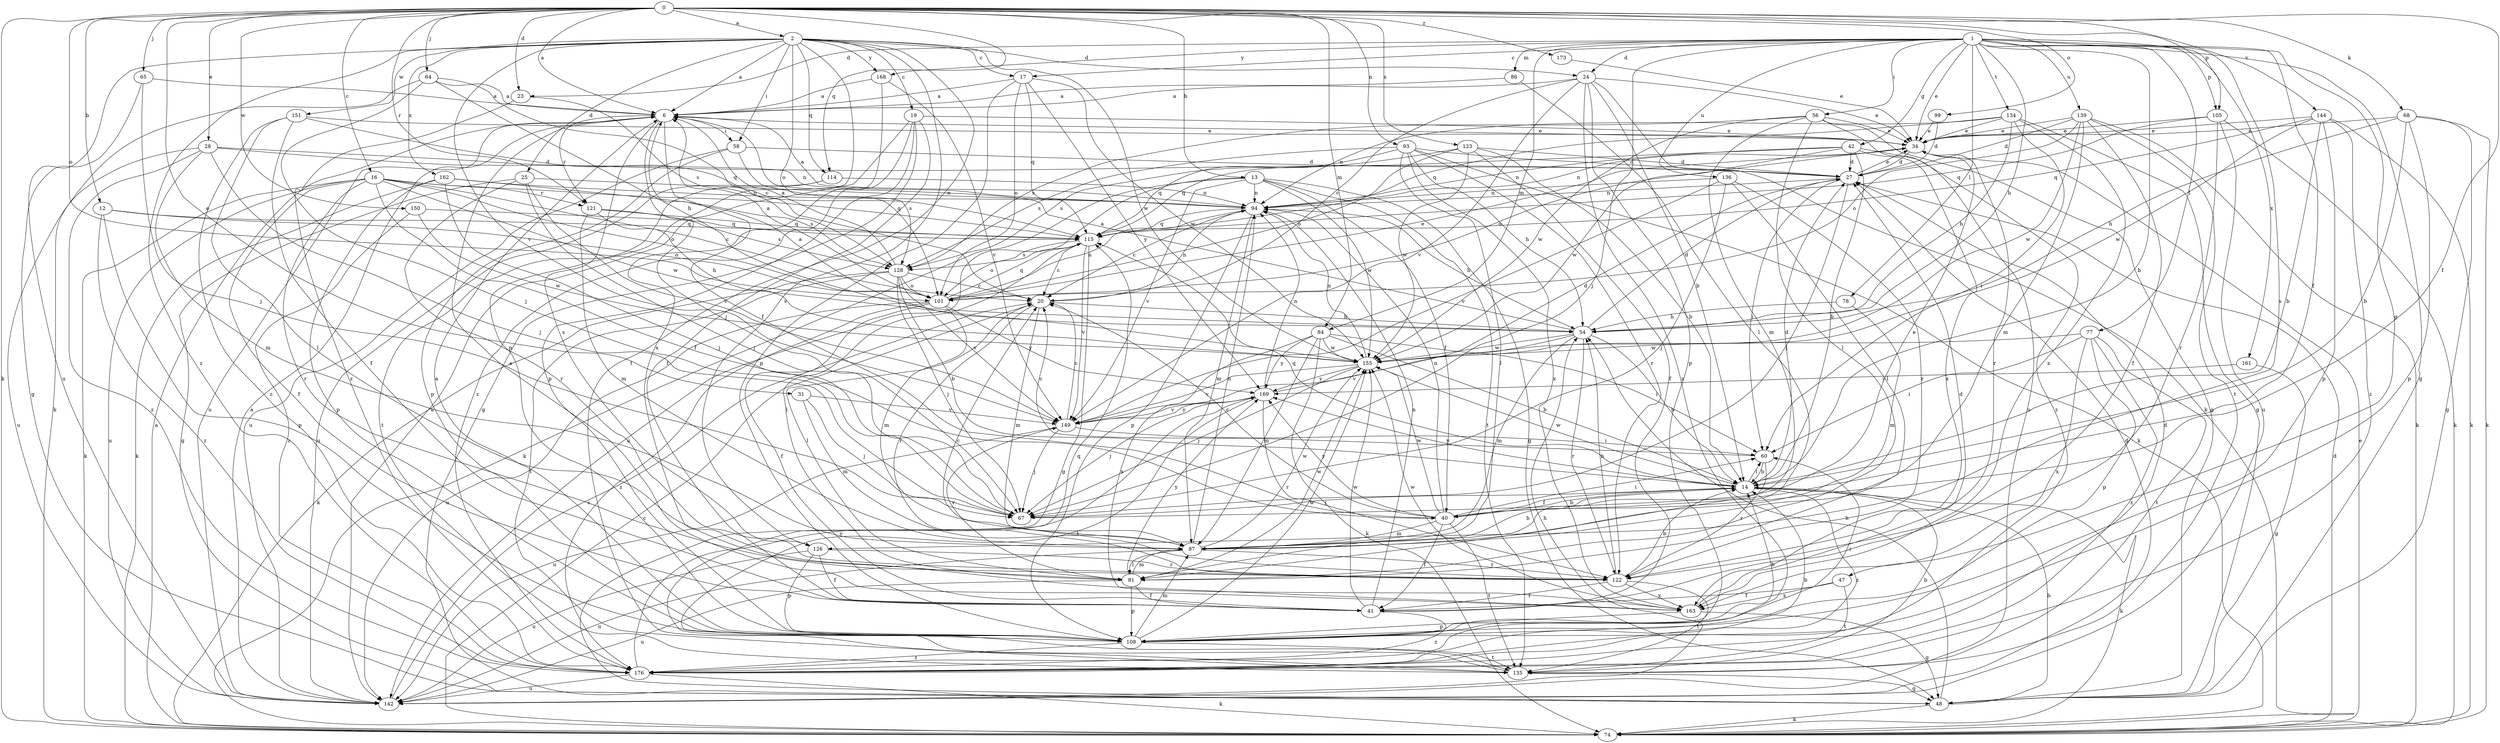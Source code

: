 strict digraph  {
0;
1;
2;
6;
12;
13;
14;
16;
17;
19;
20;
23;
24;
25;
27;
28;
31;
34;
40;
41;
42;
47;
48;
54;
56;
58;
60;
64;
65;
67;
68;
74;
77;
78;
81;
84;
86;
87;
93;
94;
99;
101;
105;
108;
114;
115;
121;
122;
123;
126;
128;
134;
135;
136;
139;
142;
144;
149;
150;
151;
155;
161;
162;
163;
168;
169;
173;
176;
0 -> 2  [label=a];
0 -> 6  [label=a];
0 -> 12  [label=b];
0 -> 13  [label=b];
0 -> 16  [label=c];
0 -> 23  [label=d];
0 -> 28  [label=e];
0 -> 31  [label=e];
0 -> 40  [label=f];
0 -> 64  [label=j];
0 -> 65  [label=j];
0 -> 68  [label=k];
0 -> 74  [label=k];
0 -> 84  [label=m];
0 -> 93  [label=n];
0 -> 99  [label=o];
0 -> 101  [label=o];
0 -> 105  [label=p];
0 -> 114  [label=q];
0 -> 121  [label=r];
0 -> 123  [label=s];
0 -> 144  [label=v];
0 -> 150  [label=w];
0 -> 173  [label=z];
1 -> 14  [label=b];
1 -> 17  [label=c];
1 -> 23  [label=d];
1 -> 24  [label=d];
1 -> 34  [label=e];
1 -> 40  [label=f];
1 -> 42  [label=g];
1 -> 47  [label=g];
1 -> 48  [label=g];
1 -> 54  [label=h];
1 -> 56  [label=i];
1 -> 67  [label=j];
1 -> 77  [label=l];
1 -> 78  [label=l];
1 -> 84  [label=m];
1 -> 86  [label=m];
1 -> 105  [label=p];
1 -> 126  [label=s];
1 -> 134  [label=t];
1 -> 136  [label=u];
1 -> 139  [label=u];
1 -> 161  [label=x];
1 -> 168  [label=y];
2 -> 6  [label=a];
2 -> 17  [label=c];
2 -> 19  [label=c];
2 -> 24  [label=d];
2 -> 25  [label=d];
2 -> 58  [label=i];
2 -> 101  [label=o];
2 -> 108  [label=p];
2 -> 114  [label=q];
2 -> 126  [label=s];
2 -> 135  [label=t];
2 -> 142  [label=u];
2 -> 149  [label=v];
2 -> 151  [label=w];
2 -> 155  [label=w];
2 -> 162  [label=x];
2 -> 168  [label=y];
2 -> 176  [label=z];
6 -> 34  [label=e];
6 -> 40  [label=f];
6 -> 58  [label=i];
6 -> 67  [label=j];
6 -> 121  [label=r];
6 -> 126  [label=s];
6 -> 142  [label=u];
12 -> 101  [label=o];
12 -> 108  [label=p];
12 -> 115  [label=q];
12 -> 176  [label=z];
13 -> 40  [label=f];
13 -> 48  [label=g];
13 -> 74  [label=k];
13 -> 94  [label=n];
13 -> 135  [label=t];
13 -> 142  [label=u];
13 -> 149  [label=v];
13 -> 155  [label=w];
14 -> 27  [label=d];
14 -> 40  [label=f];
14 -> 60  [label=i];
14 -> 67  [label=j];
14 -> 74  [label=k];
14 -> 115  [label=q];
14 -> 155  [label=w];
14 -> 169  [label=y];
14 -> 176  [label=z];
16 -> 20  [label=c];
16 -> 40  [label=f];
16 -> 41  [label=f];
16 -> 74  [label=k];
16 -> 101  [label=o];
16 -> 115  [label=q];
16 -> 121  [label=r];
16 -> 122  [label=r];
16 -> 142  [label=u];
16 -> 155  [label=w];
17 -> 6  [label=a];
17 -> 101  [label=o];
17 -> 108  [label=p];
17 -> 115  [label=q];
17 -> 155  [label=w];
17 -> 169  [label=y];
19 -> 34  [label=e];
19 -> 41  [label=f];
19 -> 48  [label=g];
19 -> 108  [label=p];
19 -> 142  [label=u];
19 -> 176  [label=z];
20 -> 54  [label=h];
20 -> 81  [label=l];
20 -> 87  [label=m];
20 -> 94  [label=n];
20 -> 122  [label=r];
23 -> 128  [label=s];
23 -> 176  [label=z];
24 -> 6  [label=a];
24 -> 14  [label=b];
24 -> 20  [label=c];
24 -> 34  [label=e];
24 -> 74  [label=k];
24 -> 108  [label=p];
24 -> 149  [label=v];
24 -> 176  [label=z];
25 -> 48  [label=g];
25 -> 67  [label=j];
25 -> 94  [label=n];
25 -> 122  [label=r];
25 -> 149  [label=v];
27 -> 34  [label=e];
27 -> 60  [label=i];
27 -> 67  [label=j];
27 -> 94  [label=n];
28 -> 27  [label=d];
28 -> 67  [label=j];
28 -> 87  [label=m];
28 -> 94  [label=n];
28 -> 142  [label=u];
28 -> 176  [label=z];
31 -> 67  [label=j];
31 -> 87  [label=m];
31 -> 149  [label=v];
34 -> 27  [label=d];
34 -> 94  [label=n];
34 -> 101  [label=o];
34 -> 122  [label=r];
40 -> 14  [label=b];
40 -> 20  [label=c];
40 -> 41  [label=f];
40 -> 60  [label=i];
40 -> 87  [label=m];
40 -> 94  [label=n];
40 -> 135  [label=t];
40 -> 155  [label=w];
40 -> 169  [label=y];
41 -> 94  [label=n];
41 -> 155  [label=w];
41 -> 176  [label=z];
42 -> 14  [label=b];
42 -> 27  [label=d];
42 -> 94  [label=n];
42 -> 115  [label=q];
42 -> 155  [label=w];
42 -> 163  [label=x];
42 -> 176  [label=z];
47 -> 41  [label=f];
47 -> 135  [label=t];
47 -> 163  [label=x];
48 -> 14  [label=b];
48 -> 54  [label=h];
48 -> 74  [label=k];
54 -> 6  [label=a];
54 -> 14  [label=b];
54 -> 27  [label=d];
54 -> 87  [label=m];
54 -> 122  [label=r];
54 -> 149  [label=v];
54 -> 155  [label=w];
56 -> 34  [label=e];
56 -> 48  [label=g];
56 -> 81  [label=l];
56 -> 87  [label=m];
56 -> 128  [label=s];
56 -> 142  [label=u];
56 -> 155  [label=w];
58 -> 27  [label=d];
58 -> 108  [label=p];
58 -> 128  [label=s];
58 -> 142  [label=u];
60 -> 14  [label=b];
60 -> 20  [label=c];
60 -> 122  [label=r];
64 -> 6  [label=a];
64 -> 20  [label=c];
64 -> 54  [label=h];
64 -> 67  [label=j];
64 -> 74  [label=k];
65 -> 6  [label=a];
65 -> 48  [label=g];
65 -> 67  [label=j];
67 -> 34  [label=e];
68 -> 14  [label=b];
68 -> 34  [label=e];
68 -> 48  [label=g];
68 -> 54  [label=h];
68 -> 74  [label=k];
68 -> 108  [label=p];
74 -> 6  [label=a];
74 -> 20  [label=c];
74 -> 27  [label=d];
74 -> 34  [label=e];
77 -> 60  [label=i];
77 -> 108  [label=p];
77 -> 135  [label=t];
77 -> 155  [label=w];
77 -> 163  [label=x];
77 -> 176  [label=z];
78 -> 54  [label=h];
78 -> 87  [label=m];
81 -> 41  [label=f];
81 -> 87  [label=m];
81 -> 108  [label=p];
81 -> 142  [label=u];
81 -> 149  [label=v];
81 -> 155  [label=w];
81 -> 169  [label=y];
84 -> 14  [label=b];
84 -> 60  [label=i];
84 -> 74  [label=k];
84 -> 87  [label=m];
84 -> 155  [label=w];
84 -> 163  [label=x];
84 -> 169  [label=y];
86 -> 6  [label=a];
86 -> 81  [label=l];
87 -> 14  [label=b];
87 -> 81  [label=l];
87 -> 94  [label=n];
87 -> 122  [label=r];
87 -> 142  [label=u];
87 -> 155  [label=w];
93 -> 27  [label=d];
93 -> 54  [label=h];
93 -> 74  [label=k];
93 -> 81  [label=l];
93 -> 115  [label=q];
93 -> 122  [label=r];
93 -> 128  [label=s];
93 -> 163  [label=x];
94 -> 6  [label=a];
94 -> 20  [label=c];
94 -> 54  [label=h];
94 -> 87  [label=m];
94 -> 108  [label=p];
94 -> 115  [label=q];
99 -> 27  [label=d];
99 -> 34  [label=e];
101 -> 6  [label=a];
101 -> 34  [label=e];
101 -> 41  [label=f];
101 -> 87  [label=m];
101 -> 94  [label=n];
101 -> 115  [label=q];
101 -> 142  [label=u];
101 -> 169  [label=y];
101 -> 176  [label=z];
105 -> 34  [label=e];
105 -> 74  [label=k];
105 -> 115  [label=q];
105 -> 122  [label=r];
105 -> 142  [label=u];
108 -> 6  [label=a];
108 -> 14  [label=b];
108 -> 60  [label=i];
108 -> 87  [label=m];
108 -> 135  [label=t];
108 -> 155  [label=w];
108 -> 176  [label=z];
114 -> 94  [label=n];
114 -> 135  [label=t];
114 -> 142  [label=u];
115 -> 20  [label=c];
115 -> 48  [label=g];
115 -> 81  [label=l];
115 -> 101  [label=o];
115 -> 128  [label=s];
115 -> 149  [label=v];
121 -> 54  [label=h];
121 -> 87  [label=m];
121 -> 115  [label=q];
121 -> 128  [label=s];
122 -> 14  [label=b];
122 -> 20  [label=c];
122 -> 41  [label=f];
122 -> 54  [label=h];
122 -> 135  [label=t];
122 -> 163  [label=x];
123 -> 14  [label=b];
123 -> 27  [label=d];
123 -> 41  [label=f];
123 -> 101  [label=o];
123 -> 128  [label=s];
123 -> 155  [label=w];
126 -> 41  [label=f];
126 -> 108  [label=p];
126 -> 122  [label=r];
126 -> 142  [label=u];
128 -> 6  [label=a];
128 -> 14  [label=b];
128 -> 20  [label=c];
128 -> 67  [label=j];
128 -> 74  [label=k];
128 -> 101  [label=o];
128 -> 135  [label=t];
128 -> 149  [label=v];
134 -> 34  [label=e];
134 -> 48  [label=g];
134 -> 54  [label=h];
134 -> 60  [label=i];
134 -> 94  [label=n];
134 -> 115  [label=q];
134 -> 163  [label=x];
135 -> 14  [label=b];
135 -> 48  [label=g];
135 -> 115  [label=q];
136 -> 67  [label=j];
136 -> 81  [label=l];
136 -> 94  [label=n];
136 -> 122  [label=r];
136 -> 149  [label=v];
139 -> 27  [label=d];
139 -> 34  [label=e];
139 -> 41  [label=f];
139 -> 74  [label=k];
139 -> 87  [label=m];
139 -> 101  [label=o];
139 -> 135  [label=t];
139 -> 155  [label=w];
142 -> 6  [label=a];
142 -> 20  [label=c];
142 -> 27  [label=d];
142 -> 54  [label=h];
144 -> 14  [label=b];
144 -> 34  [label=e];
144 -> 74  [label=k];
144 -> 108  [label=p];
144 -> 115  [label=q];
144 -> 155  [label=w];
144 -> 176  [label=z];
149 -> 20  [label=c];
149 -> 60  [label=i];
149 -> 67  [label=j];
149 -> 142  [label=u];
149 -> 169  [label=y];
150 -> 115  [label=q];
150 -> 155  [label=w];
150 -> 176  [label=z];
151 -> 34  [label=e];
151 -> 41  [label=f];
151 -> 81  [label=l];
151 -> 115  [label=q];
151 -> 176  [label=z];
155 -> 6  [label=a];
155 -> 67  [label=j];
155 -> 94  [label=n];
155 -> 149  [label=v];
155 -> 169  [label=y];
161 -> 48  [label=g];
161 -> 169  [label=y];
162 -> 67  [label=j];
162 -> 74  [label=k];
162 -> 94  [label=n];
162 -> 108  [label=p];
162 -> 128  [label=s];
163 -> 6  [label=a];
163 -> 27  [label=d];
163 -> 48  [label=g];
163 -> 108  [label=p];
163 -> 155  [label=w];
168 -> 6  [label=a];
168 -> 149  [label=v];
168 -> 163  [label=x];
169 -> 27  [label=d];
169 -> 67  [label=j];
169 -> 94  [label=n];
169 -> 122  [label=r];
169 -> 135  [label=t];
169 -> 149  [label=v];
173 -> 34  [label=e];
176 -> 14  [label=b];
176 -> 27  [label=d];
176 -> 74  [label=k];
176 -> 142  [label=u];
176 -> 169  [label=y];
}

